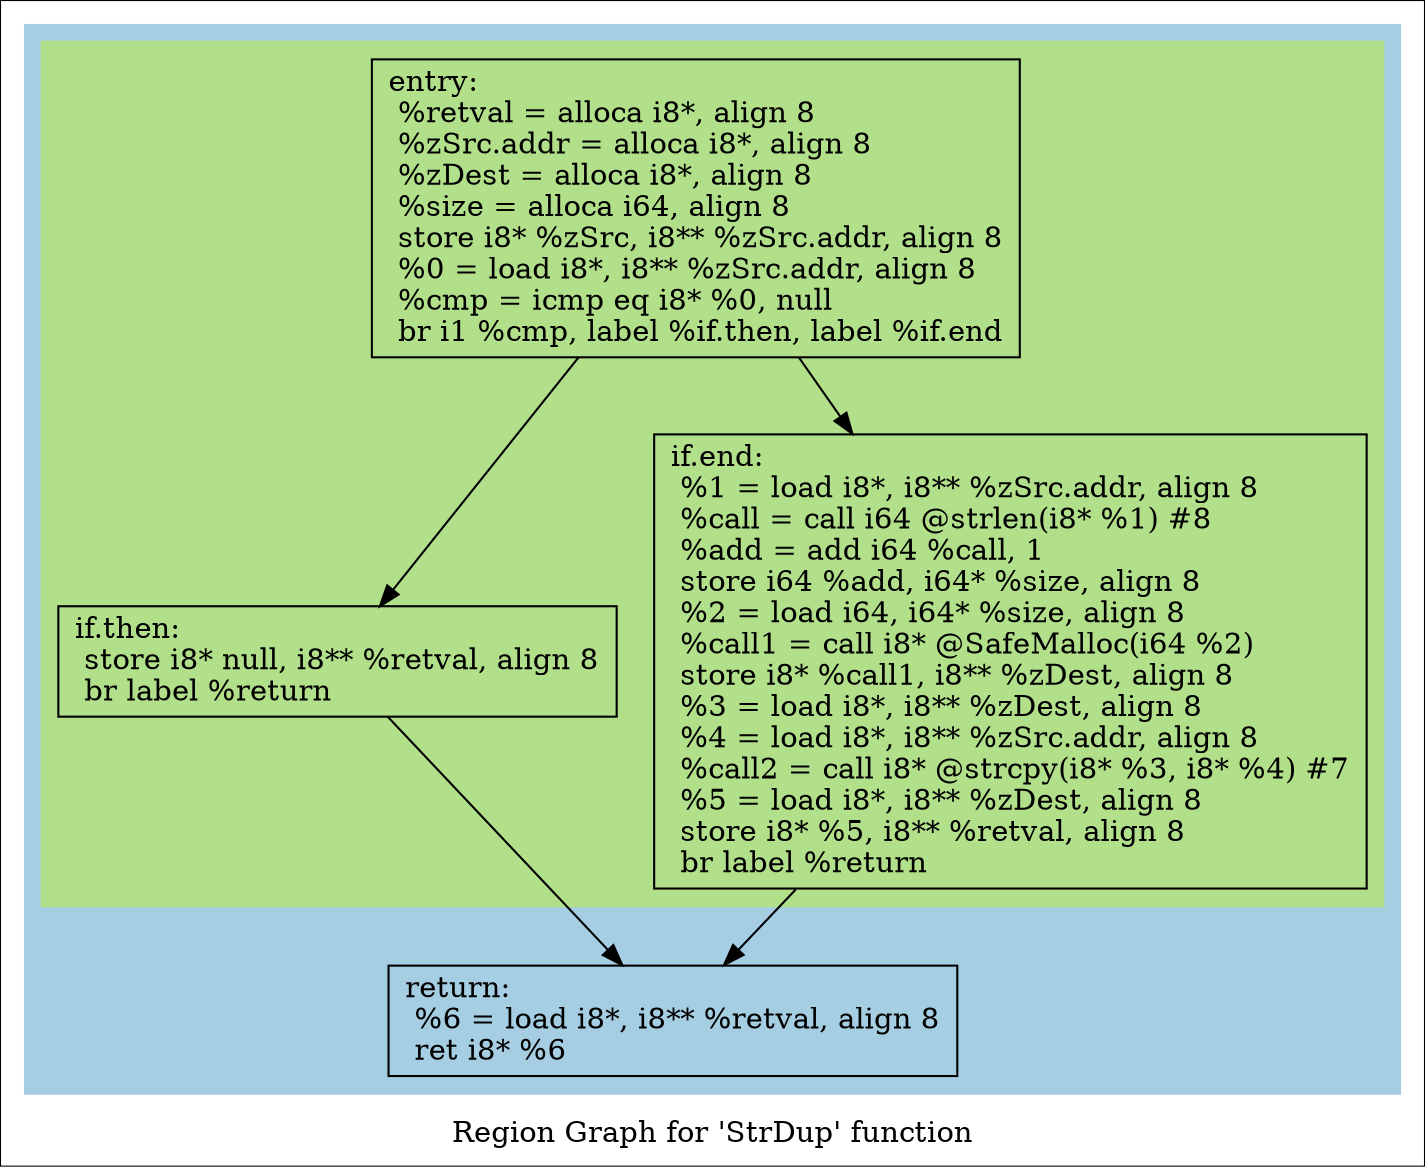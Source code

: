 digraph "Region Graph for 'StrDup' function" {
	label="Region Graph for 'StrDup' function";

	Node0x95fd30 [shape=record,label="{entry:\l  %retval = alloca i8*, align 8\l  %zSrc.addr = alloca i8*, align 8\l  %zDest = alloca i8*, align 8\l  %size = alloca i64, align 8\l  store i8* %zSrc, i8** %zSrc.addr, align 8\l  %0 = load i8*, i8** %zSrc.addr, align 8\l  %cmp = icmp eq i8* %0, null\l  br i1 %cmp, label %if.then, label %if.end\l}"];
	Node0x95fd30 -> Node0x980db0;
	Node0x95fd30 -> Node0x96bdc0;
	Node0x980db0 [shape=record,label="{if.then:                                          \l  store i8* null, i8** %retval, align 8\l  br label %return\l}"];
	Node0x980db0 -> Node0x894130;
	Node0x894130 [shape=record,label="{return:                                           \l  %6 = load i8*, i8** %retval, align 8\l  ret i8* %6\l}"];
	Node0x96bdc0 [shape=record,label="{if.end:                                           \l  %1 = load i8*, i8** %zSrc.addr, align 8\l  %call = call i64 @strlen(i8* %1) #8\l  %add = add i64 %call, 1\l  store i64 %add, i64* %size, align 8\l  %2 = load i64, i64* %size, align 8\l  %call1 = call i8* @SafeMalloc(i64 %2)\l  store i8* %call1, i8** %zDest, align 8\l  %3 = load i8*, i8** %zDest, align 8\l  %4 = load i8*, i8** %zSrc.addr, align 8\l  %call2 = call i8* @strcpy(i8* %3, i8* %4) #7\l  %5 = load i8*, i8** %zDest, align 8\l  store i8* %5, i8** %retval, align 8\l  br label %return\l}"];
	Node0x96bdc0 -> Node0x894130;
	colorscheme = "paired12"
        subgraph cluster_0x9b5fd0 {
          label = "";
          style = filled;
          color = 1
          subgraph cluster_0x9b60d0 {
            label = "";
            style = filled;
            color = 3
            Node0x95fd30;
            Node0x980db0;
            Node0x96bdc0;
          }
          Node0x894130;
        }
}
